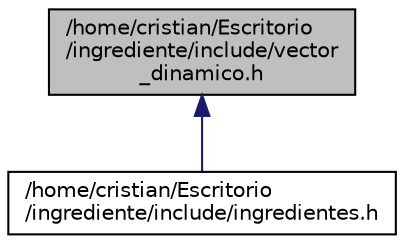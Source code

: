 digraph "/home/cristian/Escritorio/ingrediente/include/vector_dinamico.h"
{
  edge [fontname="Helvetica",fontsize="10",labelfontname="Helvetica",labelfontsize="10"];
  node [fontname="Helvetica",fontsize="10",shape=record];
  Node1 [label="/home/cristian/Escritorio\l/ingrediente/include/vector\l_dinamico.h",height=0.2,width=0.4,color="black", fillcolor="grey75", style="filled", fontcolor="black"];
  Node1 -> Node2 [dir="back",color="midnightblue",fontsize="10",style="solid"];
  Node2 [label="/home/cristian/Escritorio\l/ingrediente/include/ingredientes.h",height=0.2,width=0.4,color="black", fillcolor="white", style="filled",URL="$ingredientes_8h_source.html"];
}
